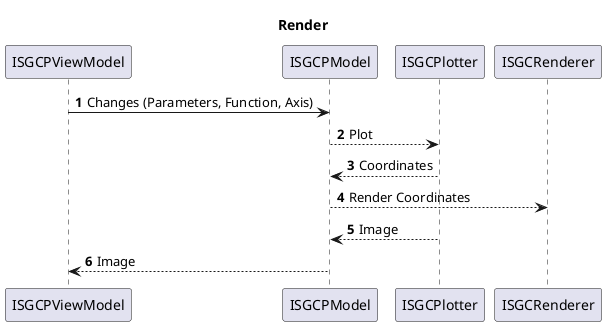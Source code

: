﻿@startuml
'https://plantuml.com/sequence-diagram

title Render

autonumber

ISGCPViewModel -> ISGCPModel: Changes (Parameters, Function, Axis)
ISGCPModel --> ISGCPlotter: Plot
ISGCPlotter --> ISGCPModel: Coordinates
ISGCPModel --> ISGCRenderer: Render Coordinates
ISGCPlotter --> ISGCPModel : Image
ISGCPViewModel <-- ISGCPModel : Image

@enduml